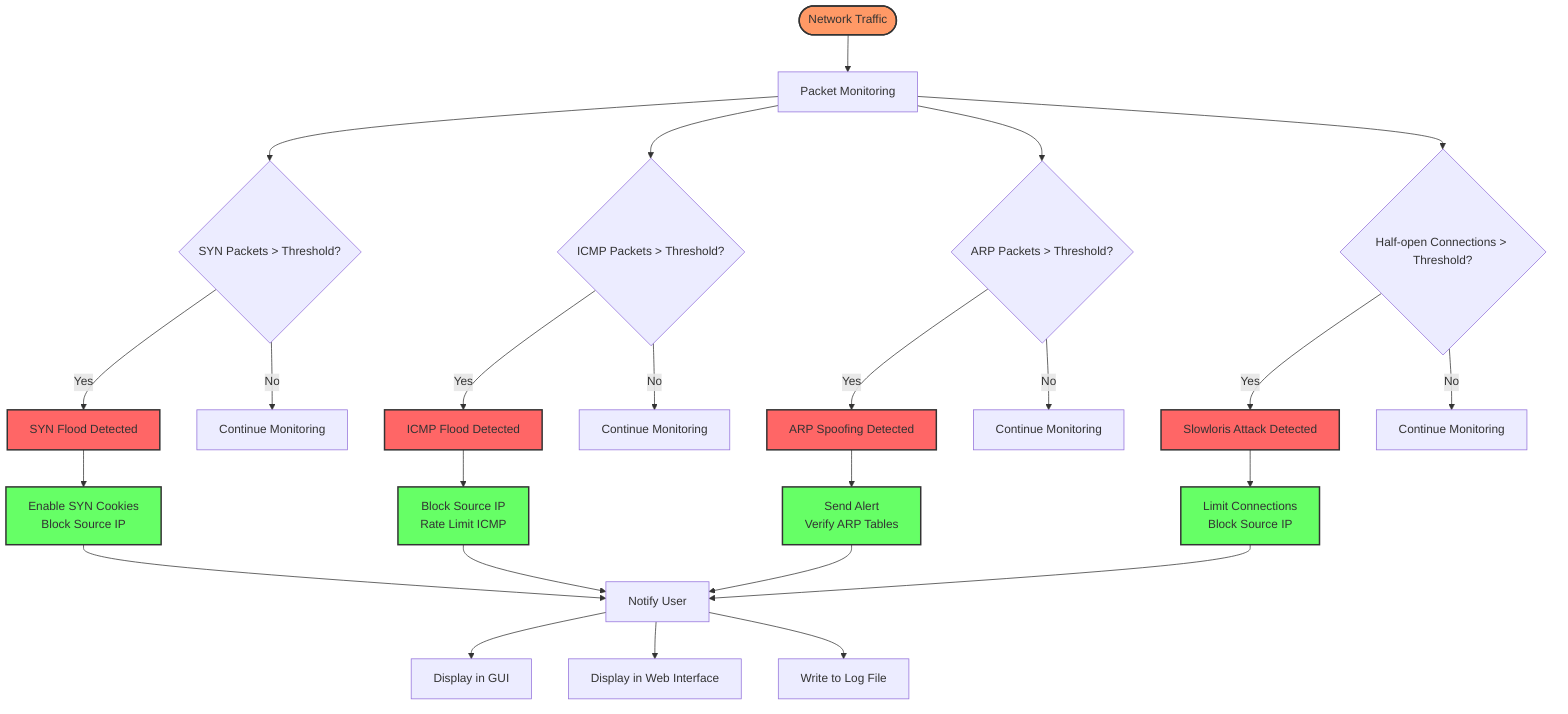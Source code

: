 flowchart TD
    Start([Network Traffic]) --> Monitor[Packet Monitoring]
    
    Monitor --> CheckSYN{SYN Packets > Threshold?}
    Monitor --> CheckICMP{ICMP Packets > Threshold?}
    Monitor --> CheckARP{ARP Packets > Threshold?}
    Monitor --> CheckConn{Half-open Connections > Threshold?}
    
    CheckSYN -->|Yes| SYNFlood[SYN Flood Detected]
    CheckSYN -->|No| Continue1[Continue Monitoring]
    
    CheckICMP -->|Yes| ICMPFlood[ICMP Flood Detected]
    CheckICMP -->|No| Continue2[Continue Monitoring]
    
    CheckARP -->|Yes| ARPSpoof[ARP Spoofing Detected]
    CheckARP -->|No| Continue3[Continue Monitoring]
    
    CheckConn -->|Yes| Slowloris[Slowloris Attack Detected]
    CheckConn -->|No| Continue4[Continue Monitoring]
    
    SYNFlood --> SYNAction[Enable SYN Cookies\nBlock Source IP]
    ICMPFlood --> ICMPAction[Block Source IP\nRate Limit ICMP]
    ARPSpoof --> ARPAction[Send Alert\nVerify ARP Tables]
    Slowloris --> SlowAction[Limit Connections\nBlock Source IP]
    
    SYNAction --> NotifyUser[Notify User]
    ICMPAction --> NotifyUser
    ARPAction --> NotifyUser
    SlowAction --> NotifyUser
    
    NotifyUser --> GUI[Display in GUI]
    NotifyUser --> WebUI[Display in Web Interface]
    NotifyUser --> Log[Write to Log File]
    
    style Start fill:#f96,stroke:#333,stroke-width:2px
    style SYNFlood fill:#f66,stroke:#333,stroke-width:2px
    style ICMPFlood fill:#f66,stroke:#333,stroke-width:2px
    style ARPSpoof fill:#f66,stroke:#333,stroke-width:2px
    style Slowloris fill:#f66,stroke:#333,stroke-width:2px
    style SYNAction fill:#6f6,stroke:#333,stroke-width:2px
    style ICMPAction fill:#6f6,stroke:#333,stroke-width:2px
    style ARPAction fill:#6f6,stroke:#333,stroke-width:2px
    style SlowAction fill:#6f6,stroke:#333,stroke-width:2px